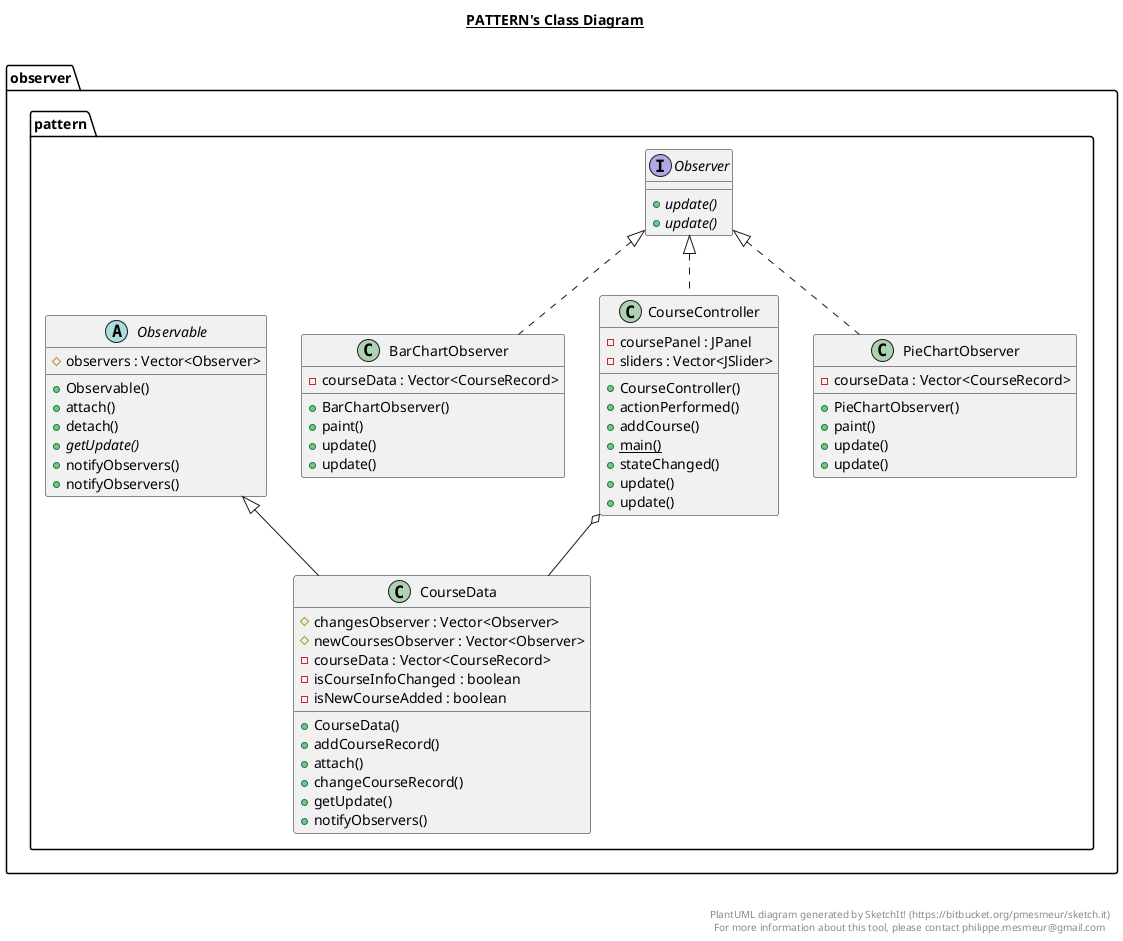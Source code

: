 @startuml

title __PATTERN's Class Diagram__\n


        class observer.pattern.BarChartObserver {
            - courseData : Vector<CourseRecord>
            + BarChartObserver()
            + paint()
            + update()
            + update()
        }


        class observer.pattern.CourseController {
            - coursePanel : JPanel
            - sliders : Vector<JSlider>
            + CourseController()
            + actionPerformed()
            + addCourse()
            {static} + main()
            + stateChanged()
            + update()
            + update()
        }


        class observer.pattern.CourseData {
            # changesObserver : Vector<Observer>
            # newCoursesObserver : Vector<Observer>
            - courseData : Vector<CourseRecord>
            - isCourseInfoChanged : boolean
            - isNewCourseAdded : boolean
            + CourseData()
            + addCourseRecord()
            + attach()
            + changeCourseRecord()
            + getUpdate()
            + notifyObservers()
        }

  

        abstract class observer.pattern.Observable {
            # observers : Vector<Observer>
            + Observable()
            + attach()
            + detach()
            {abstract} + getUpdate()
            + notifyObservers()
            + notifyObservers()
        }

  


        interface observer.pattern.Observer {
            {abstract} + update()
            {abstract} + update()
        }



        class observer.pattern.PieChartObserver {
            - courseData : Vector<CourseRecord>
            + PieChartObserver()
            + paint()
            + update()
            + update()
        }


  observer.pattern.BarChartObserver .up.|> observer.pattern.Observer

  observer.pattern.CourseController .up.|> observer.pattern.Observer
  observer.pattern.CourseController o-- observer.pattern.CourseData 
  observer.pattern.CourseData -up-|> observer.pattern.Observable
  observer.pattern.PieChartObserver .up.|> observer.pattern.Observer


right footer


PlantUML diagram generated by SketchIt! (https://bitbucket.org/pmesmeur/sketch.it)
For more information about this tool, please contact philippe.mesmeur@gmail.com
endfooter

@enduml
